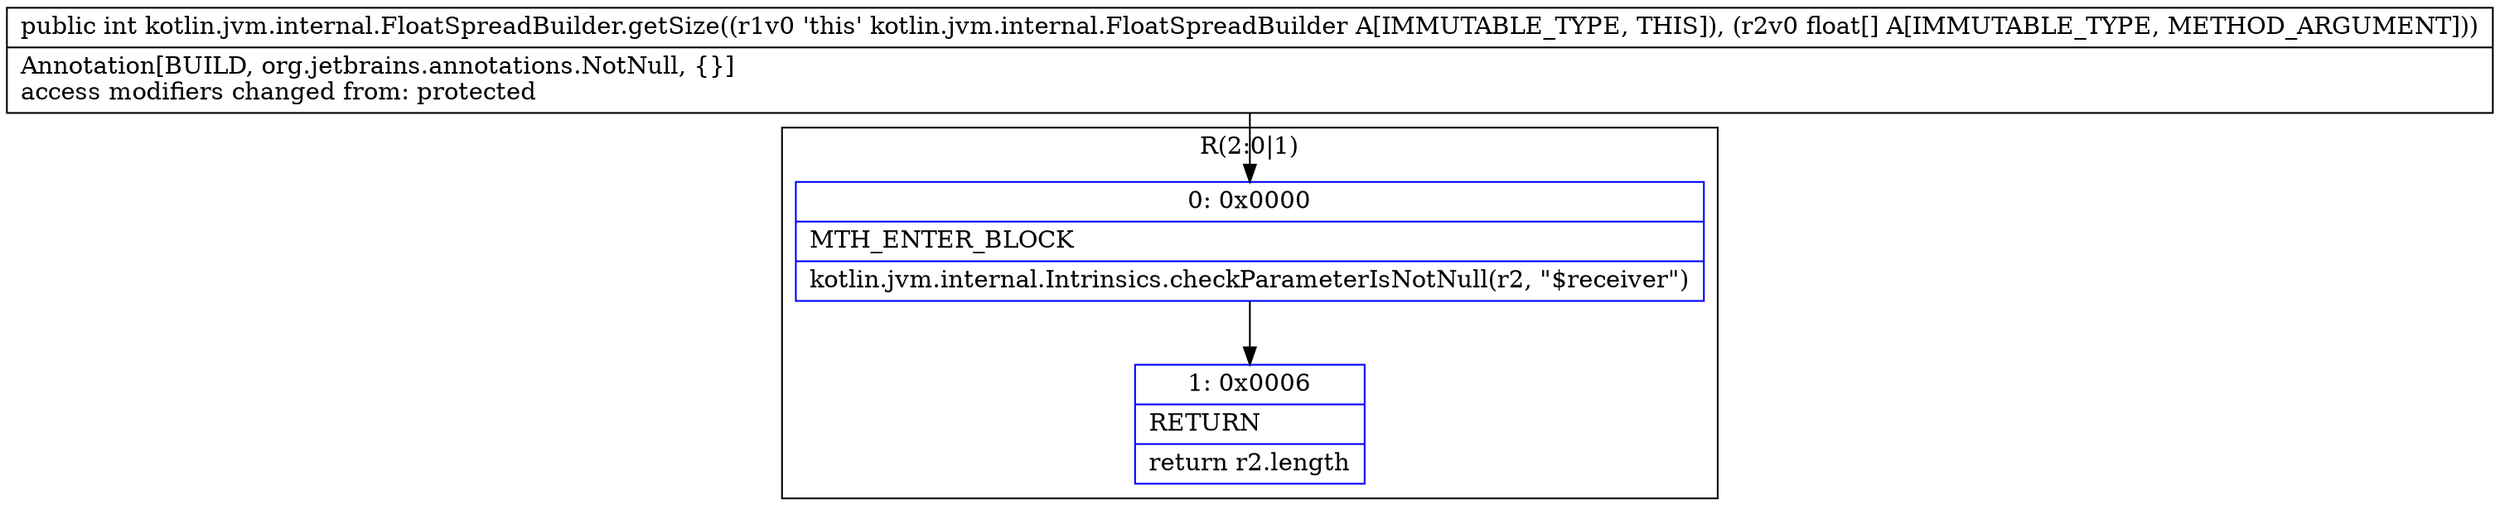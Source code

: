 digraph "CFG forkotlin.jvm.internal.FloatSpreadBuilder.getSize([F)I" {
subgraph cluster_Region_1364337263 {
label = "R(2:0|1)";
node [shape=record,color=blue];
Node_0 [shape=record,label="{0\:\ 0x0000|MTH_ENTER_BLOCK\l|kotlin.jvm.internal.Intrinsics.checkParameterIsNotNull(r2, \"$receiver\")\l}"];
Node_1 [shape=record,label="{1\:\ 0x0006|RETURN\l|return r2.length\l}"];
}
MethodNode[shape=record,label="{public int kotlin.jvm.internal.FloatSpreadBuilder.getSize((r1v0 'this' kotlin.jvm.internal.FloatSpreadBuilder A[IMMUTABLE_TYPE, THIS]), (r2v0 float[] A[IMMUTABLE_TYPE, METHOD_ARGUMENT]))  | Annotation[BUILD, org.jetbrains.annotations.NotNull, \{\}]\laccess modifiers changed from: protected\l}"];
MethodNode -> Node_0;
Node_0 -> Node_1;
}


